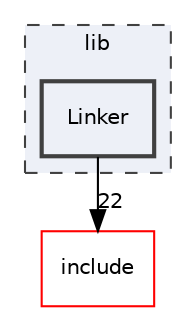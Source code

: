 digraph "lib/Linker"
{
 // LATEX_PDF_SIZE
  bgcolor="transparent";
  edge [fontname="Helvetica",fontsize="10",labelfontname="Helvetica",labelfontsize="10"];
  node [fontname="Helvetica",fontsize="10",shape="box"];
  compound=true
  subgraph clusterdir_97aefd0d527b934f1d99a682da8fe6a9 {
    graph [ bgcolor="#edf0f7", pencolor="grey25", style="filled,dashed,", label="lib", fontname="Helvetica", fontsize="10", URL="dir_97aefd0d527b934f1d99a682da8fe6a9.html"]
  dir_c89c70b68456746e9a040b8dee88252a [label="Linker", style="filled,bold,", fillcolor="#edf0f7", color="grey25", URL="dir_c89c70b68456746e9a040b8dee88252a.html"];
  }
  dir_d44c64559bbebec7f509842c48db8b23 [label="include", style="", fillcolor="#edf0f7", color="red", URL="dir_d44c64559bbebec7f509842c48db8b23.html"];
  dir_c89c70b68456746e9a040b8dee88252a->dir_d44c64559bbebec7f509842c48db8b23 [headlabel="22", labeldistance=1.5 headhref="dir_000103_000082.html"];
}
